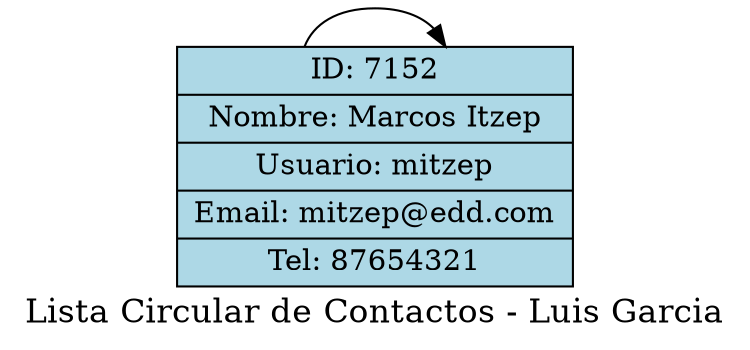 digraph G {
    label="Lista Circular de Contactos - Luis Garcia";
    fontsize=16;
    rankdir=LR;
    node [shape=record, style=filled, fillcolor=lightblue];
    contact_mitzep_at_edd_com [label="ID: 7152|Nombre: Marcos Itzep|Usuario: mitzep|Email: mitzep@edd.com|Tel: 87654321"];
    contact_mitzep_at_edd_com -> contact_mitzep_at_edd_com;
    edge [color=red, style=dashed];
}
